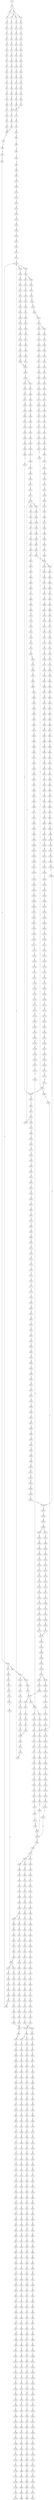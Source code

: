 strict digraph  {
	S0 -> S1 [ label = C ];
	S1 -> S2 [ label = G ];
	S1 -> S3 [ label = C ];
	S2 -> S4 [ label = T ];
	S2 -> S5 [ label = C ];
	S3 -> S6 [ label = C ];
	S3 -> S7 [ label = G ];
	S4 -> S8 [ label = A ];
	S5 -> S9 [ label = T ];
	S6 -> S10 [ label = G ];
	S7 -> S11 [ label = A ];
	S8 -> S12 [ label = C ];
	S9 -> S13 [ label = C ];
	S10 -> S14 [ label = C ];
	S11 -> S15 [ label = T ];
	S12 -> S16 [ label = G ];
	S13 -> S17 [ label = C ];
	S14 -> S18 [ label = C ];
	S15 -> S19 [ label = C ];
	S16 -> S20 [ label = G ];
	S17 -> S21 [ label = G ];
	S18 -> S22 [ label = G ];
	S19 -> S23 [ label = G ];
	S20 -> S24 [ label = C ];
	S21 -> S25 [ label = G ];
	S22 -> S26 [ label = G ];
	S23 -> S27 [ label = G ];
	S24 -> S28 [ label = T ];
	S25 -> S29 [ label = T ];
	S26 -> S30 [ label = T ];
	S27 -> S31 [ label = T ];
	S28 -> S32 [ label = A ];
	S29 -> S33 [ label = T ];
	S30 -> S34 [ label = C ];
	S31 -> S35 [ label = T ];
	S32 -> S36 [ label = C ];
	S33 -> S37 [ label = G ];
	S34 -> S38 [ label = C ];
	S35 -> S39 [ label = C ];
	S36 -> S40 [ label = T ];
	S37 -> S41 [ label = C ];
	S38 -> S42 [ label = C ];
	S39 -> S43 [ label = C ];
	S40 -> S44 [ label = G ];
	S41 -> S45 [ label = A ];
	S42 -> S46 [ label = A ];
	S43 -> S47 [ label = A ];
	S44 -> S48 [ label = G ];
	S45 -> S49 [ label = C ];
	S46 -> S50 [ label = G ];
	S47 -> S51 [ label = G ];
	S48 -> S52 [ label = T ];
	S49 -> S53 [ label = T ];
	S50 -> S54 [ label = T ];
	S51 -> S55 [ label = T ];
	S52 -> S56 [ label = G ];
	S53 -> S57 [ label = G ];
	S54 -> S58 [ label = G ];
	S55 -> S59 [ label = G ];
	S56 -> S60 [ label = C ];
	S57 -> S61 [ label = G ];
	S58 -> S62 [ label = G ];
	S59 -> S63 [ label = G ];
	S60 -> S64 [ label = T ];
	S61 -> S65 [ label = T ];
	S62 -> S66 [ label = T ];
	S63 -> S67 [ label = T ];
	S64 -> S68 [ label = A ];
	S65 -> S69 [ label = C ];
	S66 -> S70 [ label = C ];
	S67 -> S71 [ label = C ];
	S68 -> S72 [ label = C ];
	S69 -> S73 [ label = G ];
	S70 -> S74 [ label = G ];
	S71 -> S74 [ label = G ];
	S72 -> S75 [ label = T ];
	S73 -> S76 [ label = T ];
	S74 -> S77 [ label = T ];
	S75 -> S78 [ label = G ];
	S76 -> S79 [ label = C ];
	S77 -> S80 [ label = C ];
	S78 -> S81 [ label = T ];
	S79 -> S82 [ label = C ];
	S80 -> S83 [ label = C ];
	S81 -> S84 [ label = A ];
	S82 -> S85 [ label = G ];
	S83 -> S85 [ label = G ];
	S84 -> S86 [ label = A ];
	S85 -> S87 [ label = T ];
	S86 -> S88 [ label = C ];
	S87 -> S89 [ label = C ];
	S88 -> S90 [ label = A ];
	S89 -> S91 [ label = A ];
	S90 -> S92 [ label = C ];
	S91 -> S93 [ label = C ];
	S92 -> S94 [ label = A ];
	S93 -> S95 [ label = C ];
	S94 -> S96 [ label = C ];
	S95 -> S97 [ label = C ];
	S95 -> S98 [ label = G ];
	S96 -> S99 [ label = G ];
	S97 -> S100 [ label = T ];
	S98 -> S101 [ label = A ];
	S99 -> S102 [ label = C ];
	S100 -> S103 [ label = G ];
	S101 -> S104 [ label = A ];
	S101 -> S105 [ label = G ];
	S102 -> S106 [ label = T ];
	S103 -> S107 [ label = T ];
	S104 -> S108 [ label = T ];
	S105 -> S109 [ label = T ];
	S106 -> S110 [ label = C ];
	S107 -> S111 [ label = C ];
	S108 -> S112 [ label = C ];
	S109 -> S113 [ label = C ];
	S110 -> S114 [ label = C ];
	S111 -> S115 [ label = C ];
	S112 -> S116 [ label = C ];
	S113 -> S117 [ label = C ];
	S114 -> S118 [ label = T ];
	S115 -> S119 [ label = T ];
	S116 -> S120 [ label = T ];
	S117 -> S121 [ label = A ];
	S117 -> S122 [ label = T ];
	S118 -> S123 [ label = A ];
	S119 -> S124 [ label = T ];
	S120 -> S125 [ label = C ];
	S121 -> S126 [ label = G ];
	S122 -> S127 [ label = C ];
	S123 -> S128 [ label = G ];
	S124 -> S129 [ label = G ];
	S125 -> S130 [ label = G ];
	S126 -> S131 [ label = T ];
	S126 -> S132 [ label = C ];
	S127 -> S133 [ label = G ];
	S128 -> S134 [ label = A ];
	S129 -> S135 [ label = A ];
	S129 -> S136 [ label = T ];
	S130 -> S137 [ label = A ];
	S131 -> S138 [ label = A ];
	S132 -> S139 [ label = T ];
	S133 -> S140 [ label = A ];
	S134 -> S141 [ label = A ];
	S135 -> S142 [ label = A ];
	S136 -> S143 [ label = A ];
	S137 -> S144 [ label = A ];
	S138 -> S145 [ label = G ];
	S139 -> S146 [ label = T ];
	S140 -> S147 [ label = A ];
	S141 -> S148 [ label = C ];
	S142 -> S149 [ label = C ];
	S143 -> S150 [ label = G ];
	S144 -> S151 [ label = C ];
	S145 -> S152 [ label = G ];
	S146 -> S153 [ label = C ];
	S147 -> S154 [ label = C ];
	S148 -> S155 [ label = T ];
	S149 -> S156 [ label = T ];
	S150 -> S157 [ label = G ];
	S151 -> S158 [ label = T ];
	S152 -> S159 [ label = G ];
	S153 -> S160 [ label = A ];
	S154 -> S158 [ label = T ];
	S155 -> S161 [ label = T ];
	S156 -> S162 [ label = T ];
	S157 -> S163 [ label = A ];
	S158 -> S164 [ label = T ];
	S159 -> S165 [ label = T ];
	S160 -> S166 [ label = C ];
	S161 -> S167 [ label = C ];
	S162 -> S168 [ label = C ];
	S163 -> S169 [ label = G ];
	S164 -> S170 [ label = C ];
	S165 -> S171 [ label = C ];
	S166 -> S172 [ label = G ];
	S167 -> S173 [ label = A ];
	S168 -> S174 [ label = A ];
	S169 -> S175 [ label = A ];
	S170 -> S176 [ label = A ];
	S171 -> S177 [ label = A ];
	S172 -> S178 [ label = C ];
	S173 -> S179 [ label = A ];
	S174 -> S180 [ label = A ];
	S175 -> S181 [ label = G ];
	S176 -> S182 [ label = A ];
	S177 -> S183 [ label = C ];
	S178 -> S184 [ label = C ];
	S179 -> S185 [ label = C ];
	S180 -> S185 [ label = C ];
	S181 -> S186 [ label = G ];
	S182 -> S185 [ label = C ];
	S183 -> S187 [ label = T ];
	S184 -> S188 [ label = C ];
	S185 -> S189 [ label = C ];
	S185 -> S190 [ label = T ];
	S186 -> S191 [ label = T ];
	S187 -> S192 [ label = C ];
	S188 -> S193 [ label = T ];
	S189 -> S194 [ label = G ];
	S190 -> S195 [ label = G ];
	S191 -> S196 [ label = C ];
	S192 -> S197 [ label = G ];
	S193 -> S198 [ label = T ];
	S194 -> S199 [ label = G ];
	S195 -> S200 [ label = G ];
	S195 -> S201 [ label = C ];
	S196 -> S202 [ label = C ];
	S197 -> S203 [ label = C ];
	S198 -> S204 [ label = C ];
	S199 -> S205 [ label = C ];
	S200 -> S206 [ label = C ];
	S201 -> S207 [ label = C ];
	S202 -> S208 [ label = C ];
	S203 -> S209 [ label = T ];
	S204 -> S210 [ label = A ];
	S205 -> S211 [ label = C ];
	S206 -> S212 [ label = C ];
	S207 -> S213 [ label = C ];
	S208 -> S214 [ label = A ];
	S208 -> S215 [ label = G ];
	S209 -> S216 [ label = T ];
	S210 -> S217 [ label = T ];
	S211 -> S218 [ label = C ];
	S212 -> S219 [ label = C ];
	S213 -> S220 [ label = T ];
	S214 -> S221 [ label = G ];
	S215 -> S222 [ label = G ];
	S216 -> S223 [ label = C ];
	S217 -> S224 [ label = C ];
	S218 -> S225 [ label = A ];
	S219 -> S226 [ label = A ];
	S220 -> S227 [ label = A ];
	S221 -> S228 [ label = A ];
	S222 -> S229 [ label = A ];
	S223 -> S230 [ label = A ];
	S224 -> S231 [ label = C ];
	S225 -> S232 [ label = G ];
	S226 -> S233 [ label = G ];
	S227 -> S234 [ label = G ];
	S228 -> S235 [ label = G ];
	S229 -> S236 [ label = G ];
	S230 -> S237 [ label = T ];
	S231 -> S238 [ label = A ];
	S232 -> S239 [ label = T ];
	S233 -> S240 [ label = G ];
	S234 -> S241 [ label = G ];
	S235 -> S242 [ label = C ];
	S236 -> S243 [ label = G ];
	S237 -> S244 [ label = C ];
	S238 -> S245 [ label = G ];
	S239 -> S246 [ label = T ];
	S240 -> S247 [ label = T ];
	S241 -> S248 [ label = T ];
	S242 -> S249 [ label = C ];
	S243 -> S250 [ label = C ];
	S244 -> S251 [ label = C ];
	S245 -> S252 [ label = A ];
	S246 -> S253 [ label = G ];
	S247 -> S254 [ label = G ];
	S248 -> S255 [ label = G ];
	S249 -> S256 [ label = A ];
	S250 -> S257 [ label = G ];
	S251 -> S258 [ label = A ];
	S252 -> S259 [ label = A ];
	S253 -> S260 [ label = T ];
	S254 -> S261 [ label = C ];
	S254 -> S262 [ label = G ];
	S255 -> S263 [ label = T ];
	S256 -> S264 [ label = C ];
	S257 -> S265 [ label = T ];
	S258 -> S245 [ label = G ];
	S259 -> S266 [ label = C ];
	S260 -> S267 [ label = G ];
	S261 -> S268 [ label = G ];
	S262 -> S269 [ label = G ];
	S263 -> S270 [ label = G ];
	S264 -> S271 [ label = G ];
	S265 -> S272 [ label = G ];
	S266 -> S273 [ label = C ];
	S267 -> S274 [ label = C ];
	S268 -> S275 [ label = C ];
	S269 -> S276 [ label = C ];
	S270 -> S277 [ label = C ];
	S271 -> S278 [ label = G ];
	S272 -> S279 [ label = G ];
	S273 -> S280 [ label = A ];
	S273 -> S281 [ label = G ];
	S274 -> S282 [ label = G ];
	S275 -> S283 [ label = G ];
	S276 -> S284 [ label = T ];
	S277 -> S285 [ label = G ];
	S278 -> S286 [ label = T ];
	S279 -> S287 [ label = T ];
	S280 -> S288 [ label = G ];
	S280 -> S289 [ label = C ];
	S281 -> S290 [ label = G ];
	S282 -> S291 [ label = T ];
	S283 -> S292 [ label = T ];
	S284 -> S293 [ label = T ];
	S285 -> S294 [ label = T ];
	S286 -> S295 [ label = T ];
	S287 -> S296 [ label = A ];
	S288 -> S297 [ label = A ];
	S289 -> S298 [ label = C ];
	S290 -> S299 [ label = A ];
	S291 -> S300 [ label = C ];
	S292 -> S301 [ label = C ];
	S293 -> S302 [ label = C ];
	S294 -> S303 [ label = C ];
	S295 -> S304 [ label = A ];
	S296 -> S305 [ label = T ];
	S297 -> S306 [ label = C ];
	S298 -> S307 [ label = A ];
	S299 -> S308 [ label = C ];
	S300 -> S309 [ label = G ];
	S301 -> S310 [ label = G ];
	S302 -> S311 [ label = G ];
	S303 -> S312 [ label = G ];
	S304 -> S313 [ label = C ];
	S305 -> S314 [ label = G ];
	S306 -> S315 [ label = T ];
	S307 -> S316 [ label = C ];
	S308 -> S317 [ label = G ];
	S309 -> S318 [ label = A ];
	S310 -> S319 [ label = T ];
	S311 -> S320 [ label = A ];
	S312 -> S318 [ label = A ];
	S313 -> S321 [ label = T ];
	S314 -> S322 [ label = A ];
	S315 -> S323 [ label = C ];
	S316 -> S324 [ label = C ];
	S317 -> S325 [ label = C ];
	S318 -> S326 [ label = A ];
	S319 -> S327 [ label = G ];
	S320 -> S328 [ label = A ];
	S321 -> S329 [ label = G ];
	S322 -> S330 [ label = G ];
	S323 -> S331 [ label = C ];
	S324 -> S332 [ label = C ];
	S325 -> S333 [ label = C ];
	S326 -> S334 [ label = C ];
	S327 -> S335 [ label = C ];
	S328 -> S336 [ label = C ];
	S329 -> S337 [ label = C ];
	S330 -> S338 [ label = C ];
	S331 -> S339 [ label = C ];
	S332 -> S340 [ label = C ];
	S333 -> S341 [ label = C ];
	S334 -> S342 [ label = C ];
	S334 -> S343 [ label = A ];
	S335 -> S344 [ label = A ];
	S336 -> S345 [ label = A ];
	S337 -> S346 [ label = A ];
	S338 -> S347 [ label = G ];
	S339 -> S348 [ label = A ];
	S340 -> S349 [ label = T ];
	S341 -> S350 [ label = A ];
	S342 -> S351 [ label = T ];
	S343 -> S352 [ label = C ];
	S344 -> S353 [ label = T ];
	S345 -> S354 [ label = C ];
	S346 -> S355 [ label = G ];
	S347 -> S356 [ label = G ];
	S348 -> S357 [ label = T ];
	S349 -> S358 [ label = T ];
	S350 -> S359 [ label = T ];
	S351 -> S360 [ label = T ];
	S352 -> S361 [ label = C ];
	S353 -> S362 [ label = C ];
	S354 -> S363 [ label = G ];
	S355 -> S364 [ label = A ];
	S356 -> S365 [ label = T ];
	S357 -> S366 [ label = C ];
	S358 -> S367 [ label = C ];
	S359 -> S368 [ label = C ];
	S360 -> S369 [ label = C ];
	S361 -> S370 [ label = C ];
	S362 -> S371 [ label = C ];
	S363 -> S372 [ label = C ];
	S364 -> S373 [ label = C ];
	S365 -> S374 [ label = C ];
	S366 -> S375 [ label = T ];
	S367 -> S376 [ label = C ];
	S367 -> S377 [ label = G ];
	S368 -> S378 [ label = G ];
	S369 -> S379 [ label = G ];
	S370 -> S380 [ label = G ];
	S371 -> S381 [ label = G ];
	S372 -> S382 [ label = G ];
	S373 -> S383 [ label = G ];
	S374 -> S384 [ label = G ];
	S375 -> S385 [ label = G ];
	S376 -> S386 [ label = T ];
	S377 -> S387 [ label = A ];
	S378 -> S388 [ label = T ];
	S379 -> S389 [ label = T ];
	S380 -> S390 [ label = T ];
	S381 -> S391 [ label = C ];
	S382 -> S392 [ label = C ];
	S383 -> S393 [ label = G ];
	S384 -> S394 [ label = C ];
	S385 -> S395 [ label = C ];
	S386 -> S396 [ label = G ];
	S387 -> S397 [ label = T ];
	S388 -> S398 [ label = C ];
	S389 -> S399 [ label = A ];
	S390 -> S400 [ label = A ];
	S391 -> S401 [ label = A ];
	S392 -> S402 [ label = A ];
	S393 -> S403 [ label = A ];
	S394 -> S404 [ label = A ];
	S395 -> S405 [ label = C ];
	S396 -> S406 [ label = T ];
	S397 -> S407 [ label = C ];
	S398 -> S408 [ label = C ];
	S399 -> S409 [ label = C ];
	S400 -> S410 [ label = C ];
	S401 -> S411 [ label = C ];
	S402 -> S412 [ label = C ];
	S403 -> S413 [ label = C ];
	S404 -> S414 [ label = C ];
	S405 -> S415 [ label = A ];
	S406 -> S416 [ label = C ];
	S407 -> S417 [ label = G ];
	S408 -> S418 [ label = T ];
	S409 -> S419 [ label = T ];
	S410 -> S420 [ label = G ];
	S411 -> S421 [ label = G ];
	S412 -> S422 [ label = G ];
	S413 -> S423 [ label = A ];
	S414 -> S424 [ label = G ];
	S415 -> S425 [ label = G ];
	S416 -> S426 [ label = C ];
	S417 -> S427 [ label = T ];
	S418 -> S428 [ label = C ];
	S419 -> S429 [ label = T ];
	S420 -> S430 [ label = T ];
	S421 -> S431 [ label = T ];
	S422 -> S432 [ label = T ];
	S423 -> S433 [ label = C ];
	S424 -> S434 [ label = C ];
	S425 -> S435 [ label = T ];
	S426 -> S436 [ label = T ];
	S427 -> S437 [ label = T ];
	S428 -> S438 [ label = T ];
	S429 -> S439 [ label = C ];
	S430 -> S440 [ label = C ];
	S431 -> S441 [ label = C ];
	S432 -> S442 [ label = C ];
	S433 -> S443 [ label = A ];
	S434 -> S444 [ label = G ];
	S435 -> S445 [ label = C ];
	S436 -> S446 [ label = T ];
	S437 -> S447 [ label = T ];
	S438 -> S448 [ label = T ];
	S439 -> S449 [ label = A ];
	S440 -> S450 [ label = C ];
	S441 -> S451 [ label = G ];
	S442 -> S452 [ label = C ];
	S443 -> S453 [ label = C ];
	S444 -> S454 [ label = C ];
	S445 -> S455 [ label = G ];
	S446 -> S129 [ label = G ];
	S447 -> S456 [ label = G ];
	S448 -> S457 [ label = C ];
	S449 -> S458 [ label = A ];
	S450 -> S459 [ label = A ];
	S451 -> S460 [ label = A ];
	S452 -> S461 [ label = A ];
	S453 -> S462 [ label = C ];
	S454 -> S463 [ label = G ];
	S455 -> S464 [ label = T ];
	S456 -> S465 [ label = T ];
	S457 -> S466 [ label = T ];
	S458 -> S467 [ label = G ];
	S459 -> S468 [ label = G ];
	S460 -> S469 [ label = G ];
	S461 -> S470 [ label = G ];
	S462 -> S471 [ label = T ];
	S463 -> S472 [ label = G ];
	S464 -> S473 [ label = A ];
	S465 -> S474 [ label = A ];
	S466 -> S475 [ label = C ];
	S467 -> S476 [ label = C ];
	S468 -> S477 [ label = C ];
	S469 -> S478 [ label = C ];
	S470 -> S479 [ label = C ];
	S471 -> S480 [ label = C ];
	S472 -> S481 [ label = C ];
	S473 -> S482 [ label = A ];
	S474 -> S483 [ label = G ];
	S475 -> S484 [ label = G ];
	S476 -> S485 [ label = G ];
	S477 -> S486 [ label = G ];
	S478 -> S487 [ label = G ];
	S479 -> S488 [ label = T ];
	S479 -> S486 [ label = G ];
	S480 -> S489 [ label = T ];
	S481 -> S490 [ label = T ];
	S482 -> S491 [ label = G ];
	S483 -> S492 [ label = G ];
	S484 -> S493 [ label = G ];
	S485 -> S494 [ label = A ];
	S486 -> S495 [ label = A ];
	S487 -> S496 [ label = A ];
	S488 -> S497 [ label = T ];
	S489 -> S498 [ label = A ];
	S490 -> S499 [ label = G ];
	S491 -> S500 [ label = A ];
	S492 -> S501 [ label = A ];
	S493 -> S502 [ label = A ];
	S494 -> S503 [ label = G ];
	S495 -> S504 [ label = G ];
	S496 -> S505 [ label = G ];
	S497 -> S153 [ label = C ];
	S498 -> S506 [ label = G ];
	S499 -> S507 [ label = G ];
	S500 -> S508 [ label = C ];
	S501 -> S509 [ label = A ];
	S502 -> S510 [ label = G ];
	S503 -> S511 [ label = T ];
	S504 -> S512 [ label = T ];
	S505 -> S513 [ label = T ];
	S506 -> S514 [ label = A ];
	S507 -> S515 [ label = A ];
	S508 -> S516 [ label = G ];
	S509 -> S517 [ label = A ];
	S510 -> S518 [ label = A ];
	S511 -> S519 [ label = C ];
	S512 -> S520 [ label = C ];
	S513 -> S521 [ label = C ];
	S514 -> S522 [ label = A ];
	S515 -> S523 [ label = A ];
	S516 -> S524 [ label = G ];
	S517 -> S525 [ label = G ];
	S518 -> S526 [ label = G ];
	S519 -> S527 [ label = C ];
	S520 -> S528 [ label = C ];
	S520 -> S529 [ label = T ];
	S521 -> S530 [ label = G ];
	S522 -> S531 [ label = C ];
	S523 -> S532 [ label = T ];
	S524 -> S533 [ label = C ];
	S525 -> S534 [ label = G ];
	S526 -> S535 [ label = G ];
	S527 -> S536 [ label = C ];
	S528 -> S536 [ label = C ];
	S529 -> S537 [ label = C ];
	S530 -> S538 [ label = A ];
	S531 -> S539 [ label = G ];
	S532 -> S540 [ label = G ];
	S533 -> S541 [ label = T ];
	S534 -> S542 [ label = T ];
	S535 -> S543 [ label = T ];
	S536 -> S544 [ label = T ];
	S536 -> S545 [ label = G ];
	S537 -> S546 [ label = G ];
	S538 -> S547 [ label = A ];
	S539 -> S548 [ label = A ];
	S540 -> S549 [ label = G ];
	S541 -> S550 [ label = C ];
	S542 -> S551 [ label = C ];
	S543 -> S552 [ label = C ];
	S544 -> S553 [ label = C ];
	S545 -> S554 [ label = C ];
	S546 -> S555 [ label = T ];
	S547 -> S556 [ label = C ];
	S548 -> S557 [ label = G ];
	S549 -> S558 [ label = G ];
	S550 -> S559 [ label = T ];
	S551 -> S560 [ label = C ];
	S552 -> S202 [ label = C ];
	S553 -> S561 [ label = C ];
	S554 -> S562 [ label = C ];
	S555 -> S563 [ label = C ];
	S556 -> S564 [ label = C ];
	S557 -> S565 [ label = G ];
	S558 -> S566 [ label = G ];
	S559 -> S567 [ label = C ];
	S560 -> S568 [ label = C ];
	S561 -> S569 [ label = G ];
	S562 -> S570 [ label = T ];
	S563 -> S571 [ label = T ];
	S564 -> S572 [ label = T ];
	S565 -> S573 [ label = T ];
	S566 -> S574 [ label = T ];
	S567 -> S575 [ label = G ];
	S568 -> S576 [ label = G ];
	S569 -> S577 [ label = G ];
	S570 -> S578 [ label = G ];
	S571 -> S579 [ label = G ];
	S572 -> S580 [ label = G ];
	S573 -> S581 [ label = G ];
	S574 -> S582 [ label = C ];
	S575 -> S583 [ label = A ];
	S576 -> S584 [ label = A ];
	S577 -> S585 [ label = T ];
	S578 -> S586 [ label = T ];
	S579 -> S587 [ label = T ];
	S580 -> S588 [ label = T ];
	S581 -> S589 [ label = T ];
	S582 -> S590 [ label = C ];
	S583 -> S591 [ label = A ];
	S584 -> S592 [ label = A ];
	S585 -> S593 [ label = C ];
	S586 -> S594 [ label = C ];
	S587 -> S595 [ label = T ];
	S588 -> S596 [ label = C ];
	S589 -> S597 [ label = C ];
	S590 -> S598 [ label = G ];
	S591 -> S599 [ label = G ];
	S592 -> S600 [ label = G ];
	S593 -> S601 [ label = T ];
	S594 -> S602 [ label = G ];
	S595 -> S603 [ label = C ];
	S596 -> S604 [ label = G ];
	S597 -> S605 [ label = C ];
	S598 -> S606 [ label = C ];
	S599 -> S607 [ label = T ];
	S600 -> S608 [ label = T ];
	S601 -> S609 [ label = G ];
	S602 -> S610 [ label = C ];
	S603 -> S611 [ label = C ];
	S604 -> S612 [ label = C ];
	S605 -> S613 [ label = C ];
	S606 -> S614 [ label = C ];
	S607 -> S615 [ label = C ];
	S608 -> S616 [ label = C ];
	S609 -> S617 [ label = G ];
	S610 -> S618 [ label = G ];
	S611 -> S619 [ label = G ];
	S612 -> S620 [ label = G ];
	S613 -> S621 [ label = T ];
	S614 -> S622 [ label = G ];
	S615 -> S623 [ label = G ];
	S616 -> S624 [ label = G ];
	S617 -> S625 [ label = A ];
	S618 -> S626 [ label = C ];
	S619 -> S627 [ label = T ];
	S620 -> S626 [ label = C ];
	S621 -> S628 [ label = G ];
	S622 -> S629 [ label = G ];
	S623 -> S630 [ label = C ];
	S624 -> S631 [ label = A ];
	S625 -> S632 [ label = G ];
	S626 -> S633 [ label = G ];
	S626 -> S634 [ label = A ];
	S627 -> S635 [ label = G ];
	S628 -> S636 [ label = T ];
	S629 -> S637 [ label = A ];
	S630 -> S638 [ label = G ];
	S631 -> S639 [ label = G ];
	S632 -> S640 [ label = G ];
	S633 -> S641 [ label = A ];
	S634 -> S642 [ label = A ];
	S635 -> S643 [ label = G ];
	S636 -> S644 [ label = C ];
	S637 -> S645 [ label = A ];
	S638 -> S646 [ label = G ];
	S639 -> S647 [ label = G ];
	S640 -> S648 [ label = G ];
	S641 -> S649 [ label = G ];
	S642 -> S650 [ label = C ];
	S643 -> S651 [ label = C ];
	S644 -> S652 [ label = C ];
	S645 -> S653 [ label = C ];
	S646 -> S654 [ label = C ];
	S647 -> S655 [ label = T ];
	S648 -> S656 [ label = T ];
	S649 -> S657 [ label = C ];
	S650 -> S658 [ label = C ];
	S651 -> S659 [ label = C ];
	S652 -> S660 [ label = T ];
	S653 -> S661 [ label = T ];
	S654 -> S662 [ label = T ];
	S655 -> S663 [ label = A ];
	S656 -> S664 [ label = G ];
	S657 -> S665 [ label = A ];
	S658 -> S666 [ label = C ];
	S659 -> S667 [ label = C ];
	S660 -> S668 [ label = A ];
	S661 -> S669 [ label = G ];
	S662 -> S670 [ label = A ];
	S663 -> S671 [ label = T ];
	S664 -> S672 [ label = T ];
	S665 -> S673 [ label = G ];
	S666 -> S674 [ label = G ];
	S667 -> S675 [ label = G ];
	S668 -> S676 [ label = C ];
	S669 -> S677 [ label = C ];
	S670 -> S678 [ label = T ];
	S671 -> S679 [ label = A ];
	S672 -> S680 [ label = T ];
	S673 -> S681 [ label = T ];
	S674 -> S682 [ label = T ];
	S675 -> S683 [ label = T ];
	S676 -> S684 [ label = T ];
	S677 -> S685 [ label = A ];
	S678 -> S686 [ label = A ];
	S679 -> S687 [ label = A ];
	S680 -> S688 [ label = C ];
	S681 -> S689 [ label = G ];
	S682 -> S690 [ label = A ];
	S683 -> S691 [ label = C ];
	S684 -> S692 [ label = A ];
	S685 -> S693 [ label = A ];
	S686 -> S694 [ label = G ];
	S687 -> S695 [ label = G ];
	S688 -> S696 [ label = C ];
	S689 -> S697 [ label = C ];
	S690 -> S698 [ label = C ];
	S691 -> S699 [ label = C ];
	S692 -> S700 [ label = C ];
	S693 -> S701 [ label = C ];
	S694 -> S702 [ label = T ];
	S695 -> S703 [ label = T ];
	S696 -> S704 [ label = A ];
	S697 -> S705 [ label = A ];
	S698 -> S706 [ label = A ];
	S699 -> S707 [ label = A ];
	S700 -> S708 [ label = C ];
	S701 -> S709 [ label = C ];
	S702 -> S710 [ label = A ];
	S703 -> S711 [ label = C ];
	S704 -> S712 [ label = G ];
	S705 -> S713 [ label = A ];
	S706 -> S714 [ label = G ];
	S707 -> S715 [ label = G ];
	S708 -> S716 [ label = A ];
	S709 -> S717 [ label = A ];
	S710 -> S718 [ label = G ];
	S711 -> S719 [ label = G ];
	S712 -> S720 [ label = C ];
	S713 -> S721 [ label = C ];
	S714 -> S722 [ label = C ];
	S715 -> S723 [ label = T ];
	S716 -> S724 [ label = G ];
	S717 -> S725 [ label = G ];
	S718 -> S726 [ label = C ];
	S719 -> S727 [ label = T ];
	S720 -> S728 [ label = A ];
	S721 -> S729 [ label = A ];
	S722 -> S730 [ label = A ];
	S723 -> S731 [ label = A ];
	S724 -> S732 [ label = G ];
	S725 -> S733 [ label = A ];
	S726 -> S734 [ label = C ];
	S727 -> S735 [ label = G ];
	S728 -> S736 [ label = G ];
	S729 -> S737 [ label = G ];
	S730 -> S738 [ label = G ];
	S731 -> S739 [ label = G ];
	S732 -> S740 [ label = A ];
	S733 -> S741 [ label = A ];
	S734 -> S742 [ label = G ];
	S735 -> S743 [ label = G ];
	S736 -> S744 [ label = A ];
	S737 -> S745 [ label = C ];
	S738 -> S746 [ label = G ];
	S739 -> S747 [ label = C ];
	S740 -> S748 [ label = G ];
	S741 -> S749 [ label = C ];
	S742 -> S750 [ label = A ];
	S743 -> S751 [ label = T ];
	S744 -> S752 [ label = T ];
	S745 -> S753 [ label = T ];
	S746 -> S754 [ label = T ];
	S747 -> S755 [ label = T ];
	S748 -> S756 [ label = A ];
	S749 -> S757 [ label = A ];
	S750 -> S758 [ label = A ];
	S751 -> S759 [ label = A ];
	S752 -> S760 [ label = A ];
	S753 -> S761 [ label = A ];
	S754 -> S762 [ label = G ];
	S755 -> S763 [ label = C ];
	S756 -> S764 [ label = G ];
	S757 -> S765 [ label = G ];
	S758 -> S766 [ label = A ];
	S759 -> S767 [ label = C ];
	S760 -> S768 [ label = A ];
	S761 -> S769 [ label = C ];
	S762 -> S770 [ label = C ];
	S763 -> S771 [ label = C ];
	S764 -> S772 [ label = T ];
	S765 -> S773 [ label = C ];
	S766 -> S774 [ label = C ];
	S767 -> S775 [ label = C ];
	S768 -> S776 [ label = A ];
	S769 -> S777 [ label = G ];
	S770 -> S778 [ label = A ];
	S771 -> S779 [ label = A ];
	S772 -> S780 [ label = C ];
	S773 -> S781 [ label = C ];
	S774 -> S782 [ label = C ];
	S775 -> S783 [ label = G ];
	S776 -> S784 [ label = A ];
	S777 -> S785 [ label = A ];
	S778 -> S786 [ label = C ];
	S779 -> S787 [ label = C ];
	S780 -> S788 [ label = A ];
	S781 -> S789 [ label = G ];
	S782 -> S790 [ label = C ];
	S783 -> S791 [ label = G ];
	S784 -> S792 [ label = A ];
	S785 -> S793 [ label = G ];
	S786 -> S794 [ label = G ];
	S787 -> S795 [ label = C ];
	S788 -> S796 [ label = G ];
	S789 -> S797 [ label = T ];
	S790 -> S798 [ label = C ];
	S791 -> S799 [ label = T ];
	S792 -> S800 [ label = C ];
	S793 -> S801 [ label = A ];
	S794 -> S802 [ label = C ];
	S795 -> S803 [ label = G ];
	S796 -> S804 [ label = G ];
	S797 -> S805 [ label = C ];
	S798 -> S806 [ label = G ];
	S799 -> S807 [ label = G ];
	S800 -> S808 [ label = T ];
	S801 -> S809 [ label = A ];
	S802 -> S810 [ label = G ];
	S803 -> S811 [ label = G ];
	S804 -> S812 [ label = A ];
	S805 -> S813 [ label = C ];
	S806 -> S814 [ label = A ];
	S807 -> S815 [ label = G ];
	S808 -> S816 [ label = T ];
	S809 -> S817 [ label = C ];
	S810 -> S818 [ label = G ];
	S811 -> S819 [ label = A ];
	S812 -> S820 [ label = C ];
	S813 -> S821 [ label = T ];
	S814 -> S822 [ label = C ];
	S815 -> S823 [ label = T ];
	S816 -> S824 [ label = T ];
	S817 -> S825 [ label = T ];
	S818 -> S826 [ label = T ];
	S819 -> S827 [ label = C ];
	S820 -> S828 [ label = C ];
	S821 -> S829 [ label = C ];
	S822 -> S830 [ label = T ];
	S823 -> S831 [ label = T ];
	S824 -> S832 [ label = G ];
	S825 -> S833 [ label = G ];
	S826 -> S834 [ label = G ];
	S827 -> S835 [ label = G ];
	S828 -> S836 [ label = A ];
	S829 -> S837 [ label = T ];
	S830 -> S838 [ label = A ];
	S831 -> S839 [ label = A ];
	S832 -> S840 [ label = C ];
	S833 -> S841 [ label = G ];
	S834 -> S842 [ label = C ];
	S835 -> S843 [ label = T ];
	S836 -> S844 [ label = G ];
	S837 -> S845 [ label = G ];
	S838 -> S846 [ label = G ];
	S839 -> S847 [ label = G ];
	S840 -> S848 [ label = C ];
	S841 -> S849 [ label = C ];
	S842 -> S850 [ label = C ];
	S843 -> S851 [ label = C ];
	S844 -> S852 [ label = T ];
	S845 -> S853 [ label = T ];
	S846 -> S854 [ label = A ];
	S847 -> S855 [ label = A ];
	S848 -> S856 [ label = G ];
	S849 -> S857 [ label = G ];
	S850 -> S858 [ label = G ];
	S851 -> S859 [ label = G ];
	S852 -> S860 [ label = C ];
	S853 -> S861 [ label = C ];
	S854 -> S862 [ label = A ];
	S855 -> S863 [ label = A ];
	S856 -> S864 [ label = T ];
	S857 -> S865 [ label = C ];
	S858 -> S866 [ label = C ];
	S859 -> S867 [ label = T ];
	S860 -> S868 [ label = T ];
	S861 -> S869 [ label = G ];
	S862 -> S870 [ label = T ];
	S863 -> S871 [ label = G ];
	S864 -> S872 [ label = A ];
	S865 -> S873 [ label = A ];
	S866 -> S874 [ label = A ];
	S867 -> S875 [ label = G ];
	S868 -> S876 [ label = C ];
	S869 -> S877 [ label = T ];
	S870 -> S878 [ label = C ];
	S871 -> S879 [ label = G ];
	S872 -> S880 [ label = G ];
	S873 -> S881 [ label = G ];
	S874 -> S882 [ label = A ];
	S875 -> S883 [ label = A ];
	S876 -> S884 [ label = T ];
	S877 -> S885 [ label = G ];
	S878 -> S886 [ label = G ];
	S879 -> S887 [ label = G ];
	S880 -> S888 [ label = C ];
	S881 -> S889 [ label = C ];
	S882 -> S890 [ label = C ];
	S883 -> S891 [ label = C ];
	S884 -> S892 [ label = G ];
	S885 -> S893 [ label = G ];
	S886 -> S894 [ label = G ];
	S887 -> S895 [ label = G ];
	S888 -> S896 [ label = C ];
	S889 -> S897 [ label = G ];
	S890 -> S898 [ label = C ];
	S891 -> S899 [ label = C ];
	S892 -> S900 [ label = T ];
	S893 -> S901 [ label = T ];
	S894 -> S902 [ label = G ];
	S895 -> S903 [ label = G ];
	S896 -> S904 [ label = G ];
	S897 -> S905 [ label = G ];
	S898 -> S906 [ label = A ];
	S899 -> S907 [ label = G ];
	S900 -> S908 [ label = A ];
	S901 -> S909 [ label = A ];
	S902 -> S910 [ label = T ];
	S903 -> S911 [ label = T ];
	S904 -> S912 [ label = G ];
	S905 -> S913 [ label = G ];
	S906 -> S914 [ label = G ];
	S907 -> S915 [ label = G ];
	S910 -> S916 [ label = A ];
	S911 -> S917 [ label = C ];
	S912 -> S918 [ label = T ];
	S913 -> S919 [ label = T ];
	S914 -> S920 [ label = T ];
	S915 -> S921 [ label = T ];
	S916 -> S922 [ label = T ];
	S917 -> S923 [ label = C ];
	S918 -> S924 [ label = G ];
	S919 -> S925 [ label = G ];
	S920 -> S926 [ label = C ];
	S921 -> S927 [ label = C ];
	S922 -> S928 [ label = C ];
	S923 -> S929 [ label = G ];
	S924 -> S930 [ label = A ];
	S925 -> S931 [ label = C ];
	S926 -> S932 [ label = G ];
	S927 -> S933 [ label = G ];
	S928 -> S934 [ label = C ];
	S929 -> S935 [ label = T ];
	S930 -> S936 [ label = C ];
	S931 -> S937 [ label = C ];
	S932 -> S938 [ label = C ];
	S933 -> S939 [ label = C ];
	S934 -> S940 [ label = C ];
	S935 -> S941 [ label = C ];
	S936 -> S942 [ label = G ];
	S937 -> S943 [ label = G ];
	S938 -> S944 [ label = G ];
	S939 -> S945 [ label = G ];
	S940 -> S946 [ label = G ];
	S941 -> S947 [ label = G ];
	S942 -> S948 [ label = T ];
	S943 -> S949 [ label = C ];
	S944 -> S950 [ label = C ];
	S945 -> S951 [ label = T ];
	S946 -> S952 [ label = A ];
	S947 -> S953 [ label = G ];
	S948 -> S954 [ label = G ];
	S949 -> S955 [ label = C ];
	S950 -> S956 [ label = A ];
	S951 -> S957 [ label = A ];
	S952 -> S958 [ label = A ];
	S953 -> S959 [ label = A ];
	S954 -> S960 [ label = G ];
	S955 -> S961 [ label = G ];
	S956 -> S962 [ label = G ];
	S957 -> S963 [ label = G ];
	S958 -> S964 [ label = A ];
	S959 -> S965 [ label = A ];
	S960 -> S966 [ label = G ];
	S961 -> S967 [ label = G ];
	S962 -> S968 [ label = C ];
	S963 -> S969 [ label = C ];
	S964 -> S970 [ label = G ];
	S965 -> S971 [ label = C ];
	S966 -> S972 [ label = T ];
	S967 -> S973 [ label = T ];
	S968 -> S974 [ label = C ];
	S969 -> S975 [ label = C ];
	S970 -> S976 [ label = T ];
	S971 -> S977 [ label = T ];
	S972 -> S978 [ label = A ];
	S973 -> S979 [ label = G ];
	S974 -> S980 [ label = G ];
	S975 -> S981 [ label = G ];
	S976 -> S982 [ label = G ];
	S977 -> S983 [ label = A ];
	S978 -> S984 [ label = C ];
	S979 -> S985 [ label = G ];
	S980 -> S986 [ label = G ];
	S981 -> S987 [ label = C ];
	S982 -> S988 [ label = T ];
	S983 -> S989 [ label = C ];
	S984 -> S990 [ label = T ];
	S985 -> S991 [ label = T ];
	S986 -> S992 [ label = T ];
	S987 -> S993 [ label = T ];
	S988 -> S994 [ label = C ];
	S989 -> S995 [ label = A ];
	S990 -> S996 [ label = A ];
	S991 -> S997 [ label = G ];
	S992 -> S998 [ label = G ];
	S993 -> S999 [ label = G ];
	S994 -> S1000 [ label = G ];
	S995 -> S1001 [ label = A ];
	S996 -> S1002 [ label = T ];
	S997 -> S1003 [ label = G ];
	S998 -> S1004 [ label = G ];
	S999 -> S1005 [ label = G ];
	S1000 -> S1006 [ label = T ];
	S1001 -> S1007 [ label = C ];
	S1002 -> S1008 [ label = T ];
	S1003 -> S1009 [ label = A ];
	S1004 -> S1010 [ label = A ];
	S1005 -> S1011 [ label = A ];
	S1006 -> S1012 [ label = C ];
	S1007 -> S1013 [ label = G ];
	S1008 -> S1014 [ label = G ];
	S1009 -> S1015 [ label = A ];
	S1010 -> S1016 [ label = A ];
	S1011 -> S1017 [ label = A ];
	S1012 -> S1018 [ label = G ];
	S1013 -> S1019 [ label = A ];
	S1014 -> S1020 [ label = G ];
	S1015 -> S1021 [ label = C ];
	S1016 -> S1022 [ label = G ];
	S1017 -> S1023 [ label = G ];
	S1018 -> S1024 [ label = G ];
	S1019 -> S1025 [ label = A ];
	S1020 -> S1026 [ label = A ];
	S1021 -> S1027 [ label = C ];
	S1022 -> S1028 [ label = A ];
	S1023 -> S1029 [ label = A ];
	S1024 -> S1030 [ label = A ];
	S1025 -> S1031 [ label = A ];
	S1026 -> S1032 [ label = A ];
	S1027 -> S1033 [ label = T ];
	S1028 -> S1034 [ label = A ];
	S1029 -> S1035 [ label = A ];
	S1030 -> S1036 [ label = A ];
	S1031 -> S1037 [ label = A ];
	S1032 -> S1038 [ label = C ];
	S1033 -> S1039 [ label = C ];
	S1034 -> S1040 [ label = C ];
	S1035 -> S1041 [ label = C ];
	S1036 -> S1042 [ label = C ];
	S1037 -> S1043 [ label = C ];
	S1038 -> S1044 [ label = G ];
	S1039 -> S1045 [ label = G ];
	S1040 -> S1046 [ label = G ];
	S1041 -> S1046 [ label = G ];
	S1042 -> S1047 [ label = A ];
	S1043 -> S1048 [ label = A ];
	S1044 -> S1049 [ label = G ];
	S1045 -> S1050 [ label = G ];
	S1046 -> S1051 [ label = G ];
	S1047 -> S1052 [ label = G ];
	S1048 -> S1053 [ label = G ];
	S1049 -> S1054 [ label = T ];
	S1050 -> S1055 [ label = C ];
	S1051 -> S1056 [ label = C ];
	S1052 -> S1057 [ label = G ];
	S1053 -> S1058 [ label = A ];
	S1054 -> S1059 [ label = A ];
	S1055 -> S1060 [ label = A ];
	S1056 -> S1061 [ label = A ];
	S1057 -> S1062 [ label = A ];
	S1058 -> S1063 [ label = A ];
	S1059 -> S1064 [ label = C ];
	S1060 -> S1065 [ label = C ];
	S1061 -> S1066 [ label = C ];
	S1062 -> S1067 [ label = A ];
	S1063 -> S1068 [ label = G ];
	S1064 -> S1069 [ label = G ];
	S1065 -> S1070 [ label = G ];
	S1066 -> S1071 [ label = C ];
	S1066 -> S1072 [ label = T ];
	S1067 -> S1073 [ label = T ];
	S1068 -> S1074 [ label = G ];
	S1069 -> S1075 [ label = A ];
	S1070 -> S1076 [ label = C ];
	S1071 -> S1077 [ label = G ];
	S1072 -> S1078 [ label = G ];
	S1073 -> S1079 [ label = A ];
	S1074 -> S1080 [ label = G ];
	S1075 -> S1081 [ label = A ];
	S1076 -> S1082 [ label = G ];
	S1077 -> S1083 [ label = G ];
	S1078 -> S1084 [ label = G ];
	S1079 -> S1085 [ label = G ];
	S1080 -> S1086 [ label = G ];
	S1081 -> S1087 [ label = G ];
	S1082 -> S1088 [ label = C ];
	S1083 -> S1089 [ label = G ];
	S1084 -> S1090 [ label = G ];
	S1085 -> S1091 [ label = T ];
	S1086 -> S1092 [ label = T ];
	S1087 -> S1093 [ label = A ];
	S1088 -> S1094 [ label = G ];
	S1089 -> S1095 [ label = A ];
	S1090 -> S1096 [ label = A ];
	S1091 -> S1097 [ label = C ];
	S1092 -> S1098 [ label = C ];
	S1093 -> S1099 [ label = A ];
	S1094 -> S1100 [ label = C ];
	S1095 -> S1101 [ label = A ];
	S1096 -> S1102 [ label = A ];
	S1097 -> S1103 [ label = T ];
	S1098 -> S1104 [ label = T ];
	S1099 -> S1105 [ label = G ];
	S1100 -> S1106 [ label = G ];
	S1101 -> S1107 [ label = T ];
	S1102 -> S1108 [ label = C ];
	S1103 -> S1109 [ label = C ];
	S1104 -> S1110 [ label = C ];
	S1105 -> S1111 [ label = T ];
	S1106 -> S1112 [ label = T ];
	S1107 -> S1113 [ label = T ];
	S1108 -> S1114 [ label = T ];
	S1109 -> S1115 [ label = T ];
	S1110 -> S1116 [ label = T ];
	S1111 -> S1117 [ label = G ];
	S1112 -> S1118 [ label = C ];
	S1113 -> S1119 [ label = G ];
	S1114 -> S1120 [ label = G ];
	S1115 -> S1121 [ label = C ];
	S1116 -> S1122 [ label = C ];
	S1117 -> S1123 [ label = T ];
	S1118 -> S1124 [ label = G ];
	S1119 -> S1125 [ label = A ];
	S1120 -> S1126 [ label = G ];
	S1121 -> S1127 [ label = T ];
	S1122 -> S1128 [ label = G ];
	S1123 -> S1129 [ label = C ];
	S1124 -> S1130 [ label = A ];
	S1125 -> S1131 [ label = A ];
	S1126 -> S1132 [ label = A ];
	S1127 -> S1133 [ label = G ];
	S1128 -> S1134 [ label = T ];
	S1129 -> S1135 [ label = C ];
	S1130 -> S1136 [ label = C ];
	S1131 -> S1137 [ label = C ];
	S1132 -> S1138 [ label = C ];
	S1133 -> S1139 [ label = A ];
	S1134 -> S1140 [ label = G ];
	S1135 -> S1141 [ label = T ];
	S1136 -> S1142 [ label = G ];
	S1137 -> S1143 [ label = C ];
	S1138 -> S1144 [ label = C ];
	S1139 -> S1145 [ label = G ];
	S1140 -> S1146 [ label = G ];
	S1141 -> S1147 [ label = G ];
	S1142 -> S1148 [ label = C ];
	S1143 -> S1149 [ label = C ];
	S1144 -> S1150 [ label = C ];
	S1145 -> S1151 [ label = T ];
	S1146 -> S1152 [ label = T ];
	S1147 -> S1153 [ label = G ];
	S1148 -> S1154 [ label = G ];
	S1149 -> S1155 [ label = G ];
	S1150 -> S1156 [ label = G ];
	S1151 -> S1157 [ label = A ];
	S1152 -> S1158 [ label = A ];
	S1153 -> S1159 [ label = C ];
	S1154 -> S1160 [ label = C ];
	S1155 -> S1161 [ label = T ];
	S1156 -> S1162 [ label = T ];
	S1159 -> S1163 [ label = C ];
	S1160 -> S1164 [ label = C ];
	S1161 -> S1165 [ label = C ];
	S1162 -> S1166 [ label = C ];
	S1163 -> S1167 [ label = T ];
	S1164 -> S1168 [ label = T ];
	S1165 -> S1169 [ label = T ];
	S1166 -> S1170 [ label = T ];
	S1167 -> S1171 [ label = G ];
	S1168 -> S1172 [ label = C ];
	S1169 -> S1173 [ label = C ];
	S1170 -> S1174 [ label = C ];
	S1171 -> S1175 [ label = G ];
	S1172 -> S1176 [ label = G ];
	S1173 -> S1177 [ label = G ];
	S1174 -> S1177 [ label = G ];
	S1175 -> S1178 [ label = G ];
	S1176 -> S1179 [ label = G ];
	S1177 -> S1180 [ label = G ];
	S1178 -> S1181 [ label = T ];
	S1179 -> S1182 [ label = G ];
	S1180 -> S1183 [ label = C ];
	S1181 -> S1184 [ label = C ];
	S1182 -> S1185 [ label = C ];
	S1183 -> S1186 [ label = A ];
	S1184 -> S1187 [ label = C ];
	S1185 -> S1188 [ label = T ];
	S1186 -> S1189 [ label = C ];
	S1187 -> S1190 [ label = C ];
	S1188 -> S1191 [ label = C ];
	S1189 -> S1192 [ label = C ];
	S1190 -> S1193 [ label = G ];
	S1191 -> S1194 [ label = A ];
	S1192 -> S1195 [ label = G ];
	S1193 -> S1196 [ label = A ];
	S1194 -> S1197 [ label = C ];
	S1195 -> S1198 [ label = A ];
	S1196 -> S1199 [ label = G ];
	S1197 -> S1200 [ label = G ];
	S1198 -> S1201 [ label = G ];
	S1198 -> S1202 [ label = A ];
	S1199 -> S1203 [ label = T ];
	S1200 -> S1204 [ label = T ];
	S1201 -> S1205 [ label = T ];
	S1202 -> S1206 [ label = T ];
	S1203 -> S1207 [ label = C ];
	S1204 -> S1208 [ label = C ];
	S1205 -> S1209 [ label = C ];
	S1206 -> S1210 [ label = G ];
	S1207 -> S1211 [ label = C ];
	S1208 -> S1212 [ label = C ];
	S1209 -> S117 [ label = C ];
	S1210 -> S1213 [ label = T ];
	S1211 -> S1214 [ label = A ];
	S1212 -> S1215 [ label = A ];
	S1213 -> S1216 [ label = A ];
	S1214 -> S126 [ label = G ];
	S1215 -> S1217 [ label = G ];
	S1216 -> S1218 [ label = G ];
	S1217 -> S479 [ label = C ];
	S1218 -> S1219 [ label = T ];
	S1219 -> S1220 [ label = T ];
	S1220 -> S1221 [ label = T ];
	S1221 -> S1222 [ label = C ];
	S1222 -> S1223 [ label = A ];
	S1223 -> S1224 [ label = C ];
	S1224 -> S1225 [ label = T ];
	S1225 -> S1226 [ label = C ];
	S1226 -> S1227 [ label = C ];
	S1227 -> S1228 [ label = T ];
	S1228 -> S1229 [ label = T ];
	S1229 -> S1230 [ label = T ];
	S1230 -> S1231 [ label = C ];
	S1231 -> S1232 [ label = A ];
	S1232 -> S1233 [ label = T ];
	S1233 -> S1234 [ label = C ];
	S1234 -> S1235 [ label = C ];
	S1235 -> S1236 [ label = A ];
	S1236 -> S1237 [ label = G ];
	S1237 -> S252 [ label = A ];
}
